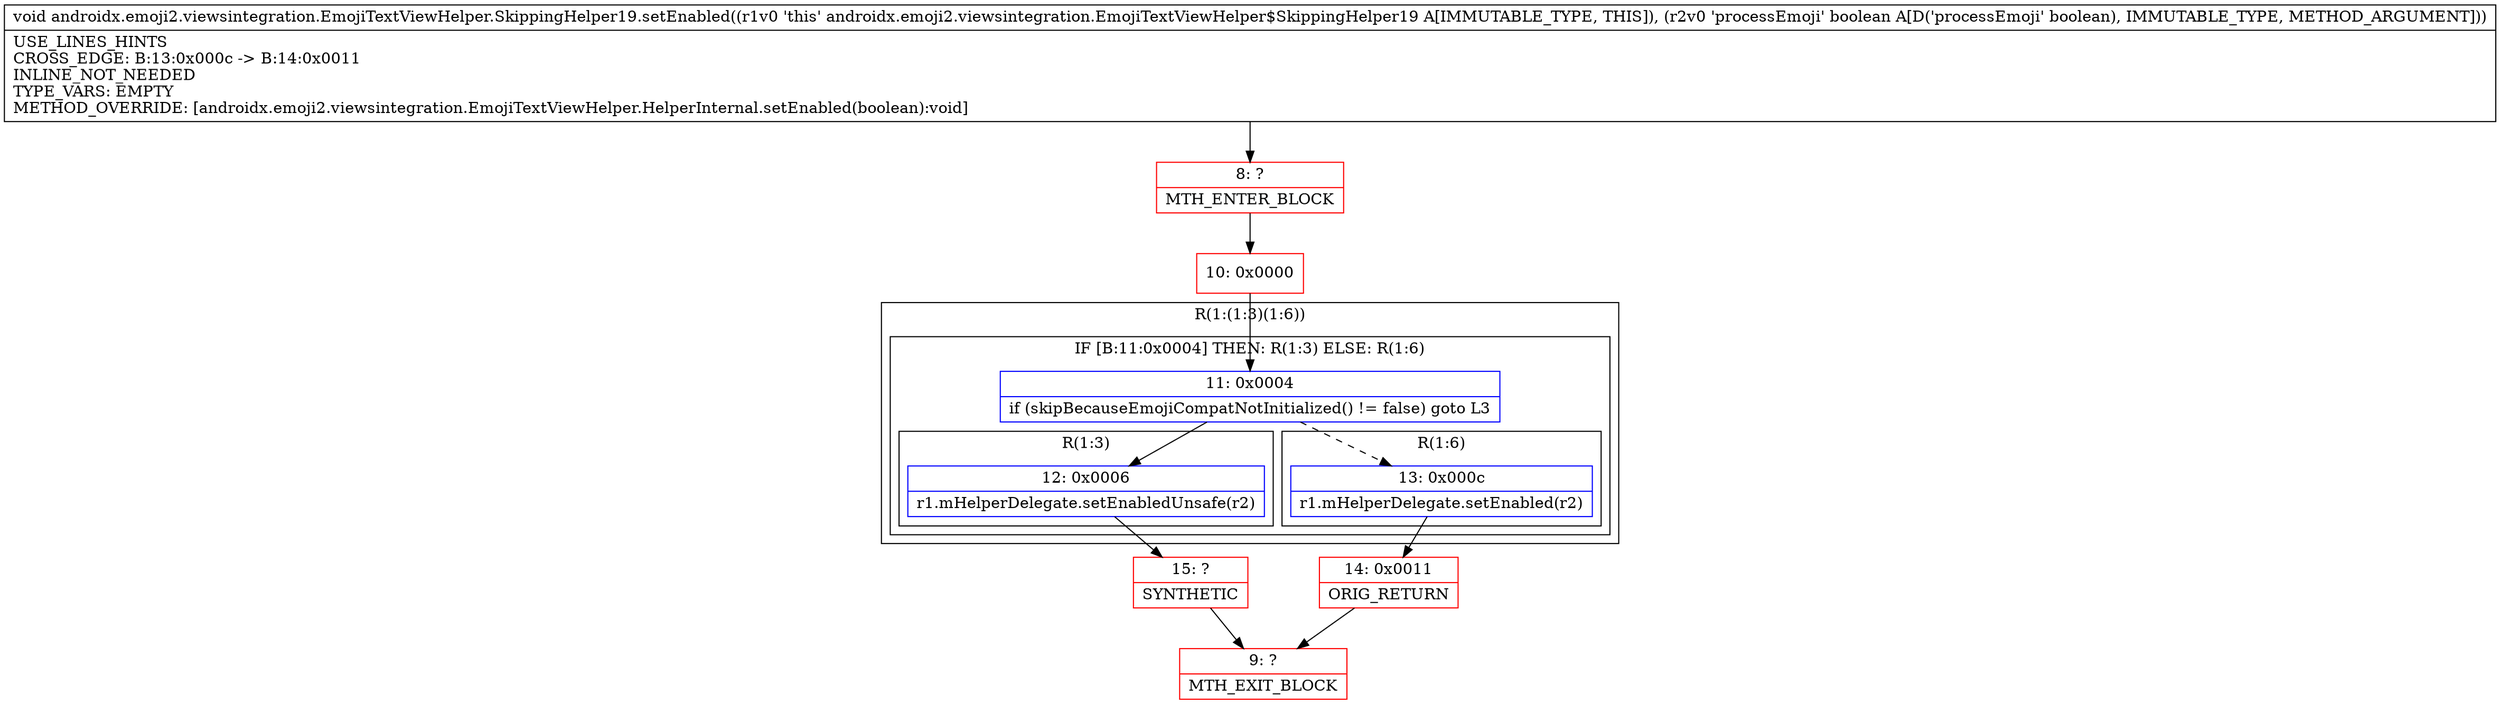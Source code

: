 digraph "CFG forandroidx.emoji2.viewsintegration.EmojiTextViewHelper.SkippingHelper19.setEnabled(Z)V" {
subgraph cluster_Region_890366362 {
label = "R(1:(1:3)(1:6))";
node [shape=record,color=blue];
subgraph cluster_IfRegion_882799337 {
label = "IF [B:11:0x0004] THEN: R(1:3) ELSE: R(1:6)";
node [shape=record,color=blue];
Node_11 [shape=record,label="{11\:\ 0x0004|if (skipBecauseEmojiCompatNotInitialized() != false) goto L3\l}"];
subgraph cluster_Region_534998941 {
label = "R(1:3)";
node [shape=record,color=blue];
Node_12 [shape=record,label="{12\:\ 0x0006|r1.mHelperDelegate.setEnabledUnsafe(r2)\l}"];
}
subgraph cluster_Region_1103521210 {
label = "R(1:6)";
node [shape=record,color=blue];
Node_13 [shape=record,label="{13\:\ 0x000c|r1.mHelperDelegate.setEnabled(r2)\l}"];
}
}
}
Node_8 [shape=record,color=red,label="{8\:\ ?|MTH_ENTER_BLOCK\l}"];
Node_10 [shape=record,color=red,label="{10\:\ 0x0000}"];
Node_15 [shape=record,color=red,label="{15\:\ ?|SYNTHETIC\l}"];
Node_9 [shape=record,color=red,label="{9\:\ ?|MTH_EXIT_BLOCK\l}"];
Node_14 [shape=record,color=red,label="{14\:\ 0x0011|ORIG_RETURN\l}"];
MethodNode[shape=record,label="{void androidx.emoji2.viewsintegration.EmojiTextViewHelper.SkippingHelper19.setEnabled((r1v0 'this' androidx.emoji2.viewsintegration.EmojiTextViewHelper$SkippingHelper19 A[IMMUTABLE_TYPE, THIS]), (r2v0 'processEmoji' boolean A[D('processEmoji' boolean), IMMUTABLE_TYPE, METHOD_ARGUMENT]))  | USE_LINES_HINTS\lCROSS_EDGE: B:13:0x000c \-\> B:14:0x0011\lINLINE_NOT_NEEDED\lTYPE_VARS: EMPTY\lMETHOD_OVERRIDE: [androidx.emoji2.viewsintegration.EmojiTextViewHelper.HelperInternal.setEnabled(boolean):void]\l}"];
MethodNode -> Node_8;Node_11 -> Node_12;
Node_11 -> Node_13[style=dashed];
Node_12 -> Node_15;
Node_13 -> Node_14;
Node_8 -> Node_10;
Node_10 -> Node_11;
Node_15 -> Node_9;
Node_14 -> Node_9;
}

